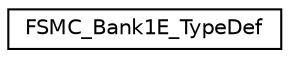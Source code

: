 digraph "Graphical Class Hierarchy"
{
 // LATEX_PDF_SIZE
  edge [fontname="Helvetica",fontsize="10",labelfontname="Helvetica",labelfontsize="10"];
  node [fontname="Helvetica",fontsize="10",shape=record];
  rankdir="LR";
  Node0 [label="FSMC_Bank1E_TypeDef",height=0.2,width=0.4,color="black", fillcolor="white", style="filled",URL="$struct_f_s_m_c___bank1_e___type_def.html",tooltip="Flexible Static Memory Controller Bank1E."];
}
